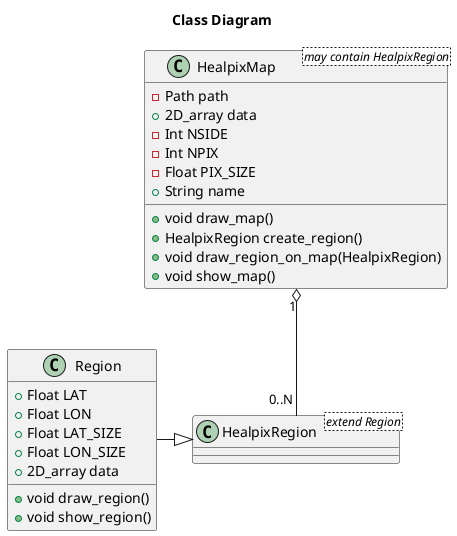 @startuml

title Class Diagram

class HealpixMap <may contain HealpixRegion> {
    -Path path
    +2D_array data
    -Int NSIDE
    -Int NPIX
    -Float PIX_SIZE
    +String name

    +void draw_map()
    +HealpixRegion create_region()
    +void draw_region_on_map(HealpixRegion)
    +void show_map()
}


class Region {
    +Float LAT
    +Float LON
    +Float LAT_SIZE
    +Float LON_SIZE
    +2D_array data

    +void draw_region()
    +void show_region()
}

class HealpixRegion <extend Region> {
}

Region -right-|> HealpixRegion
HealpixMap "1" o-down- "0..N" HealpixRegion
@enduml
